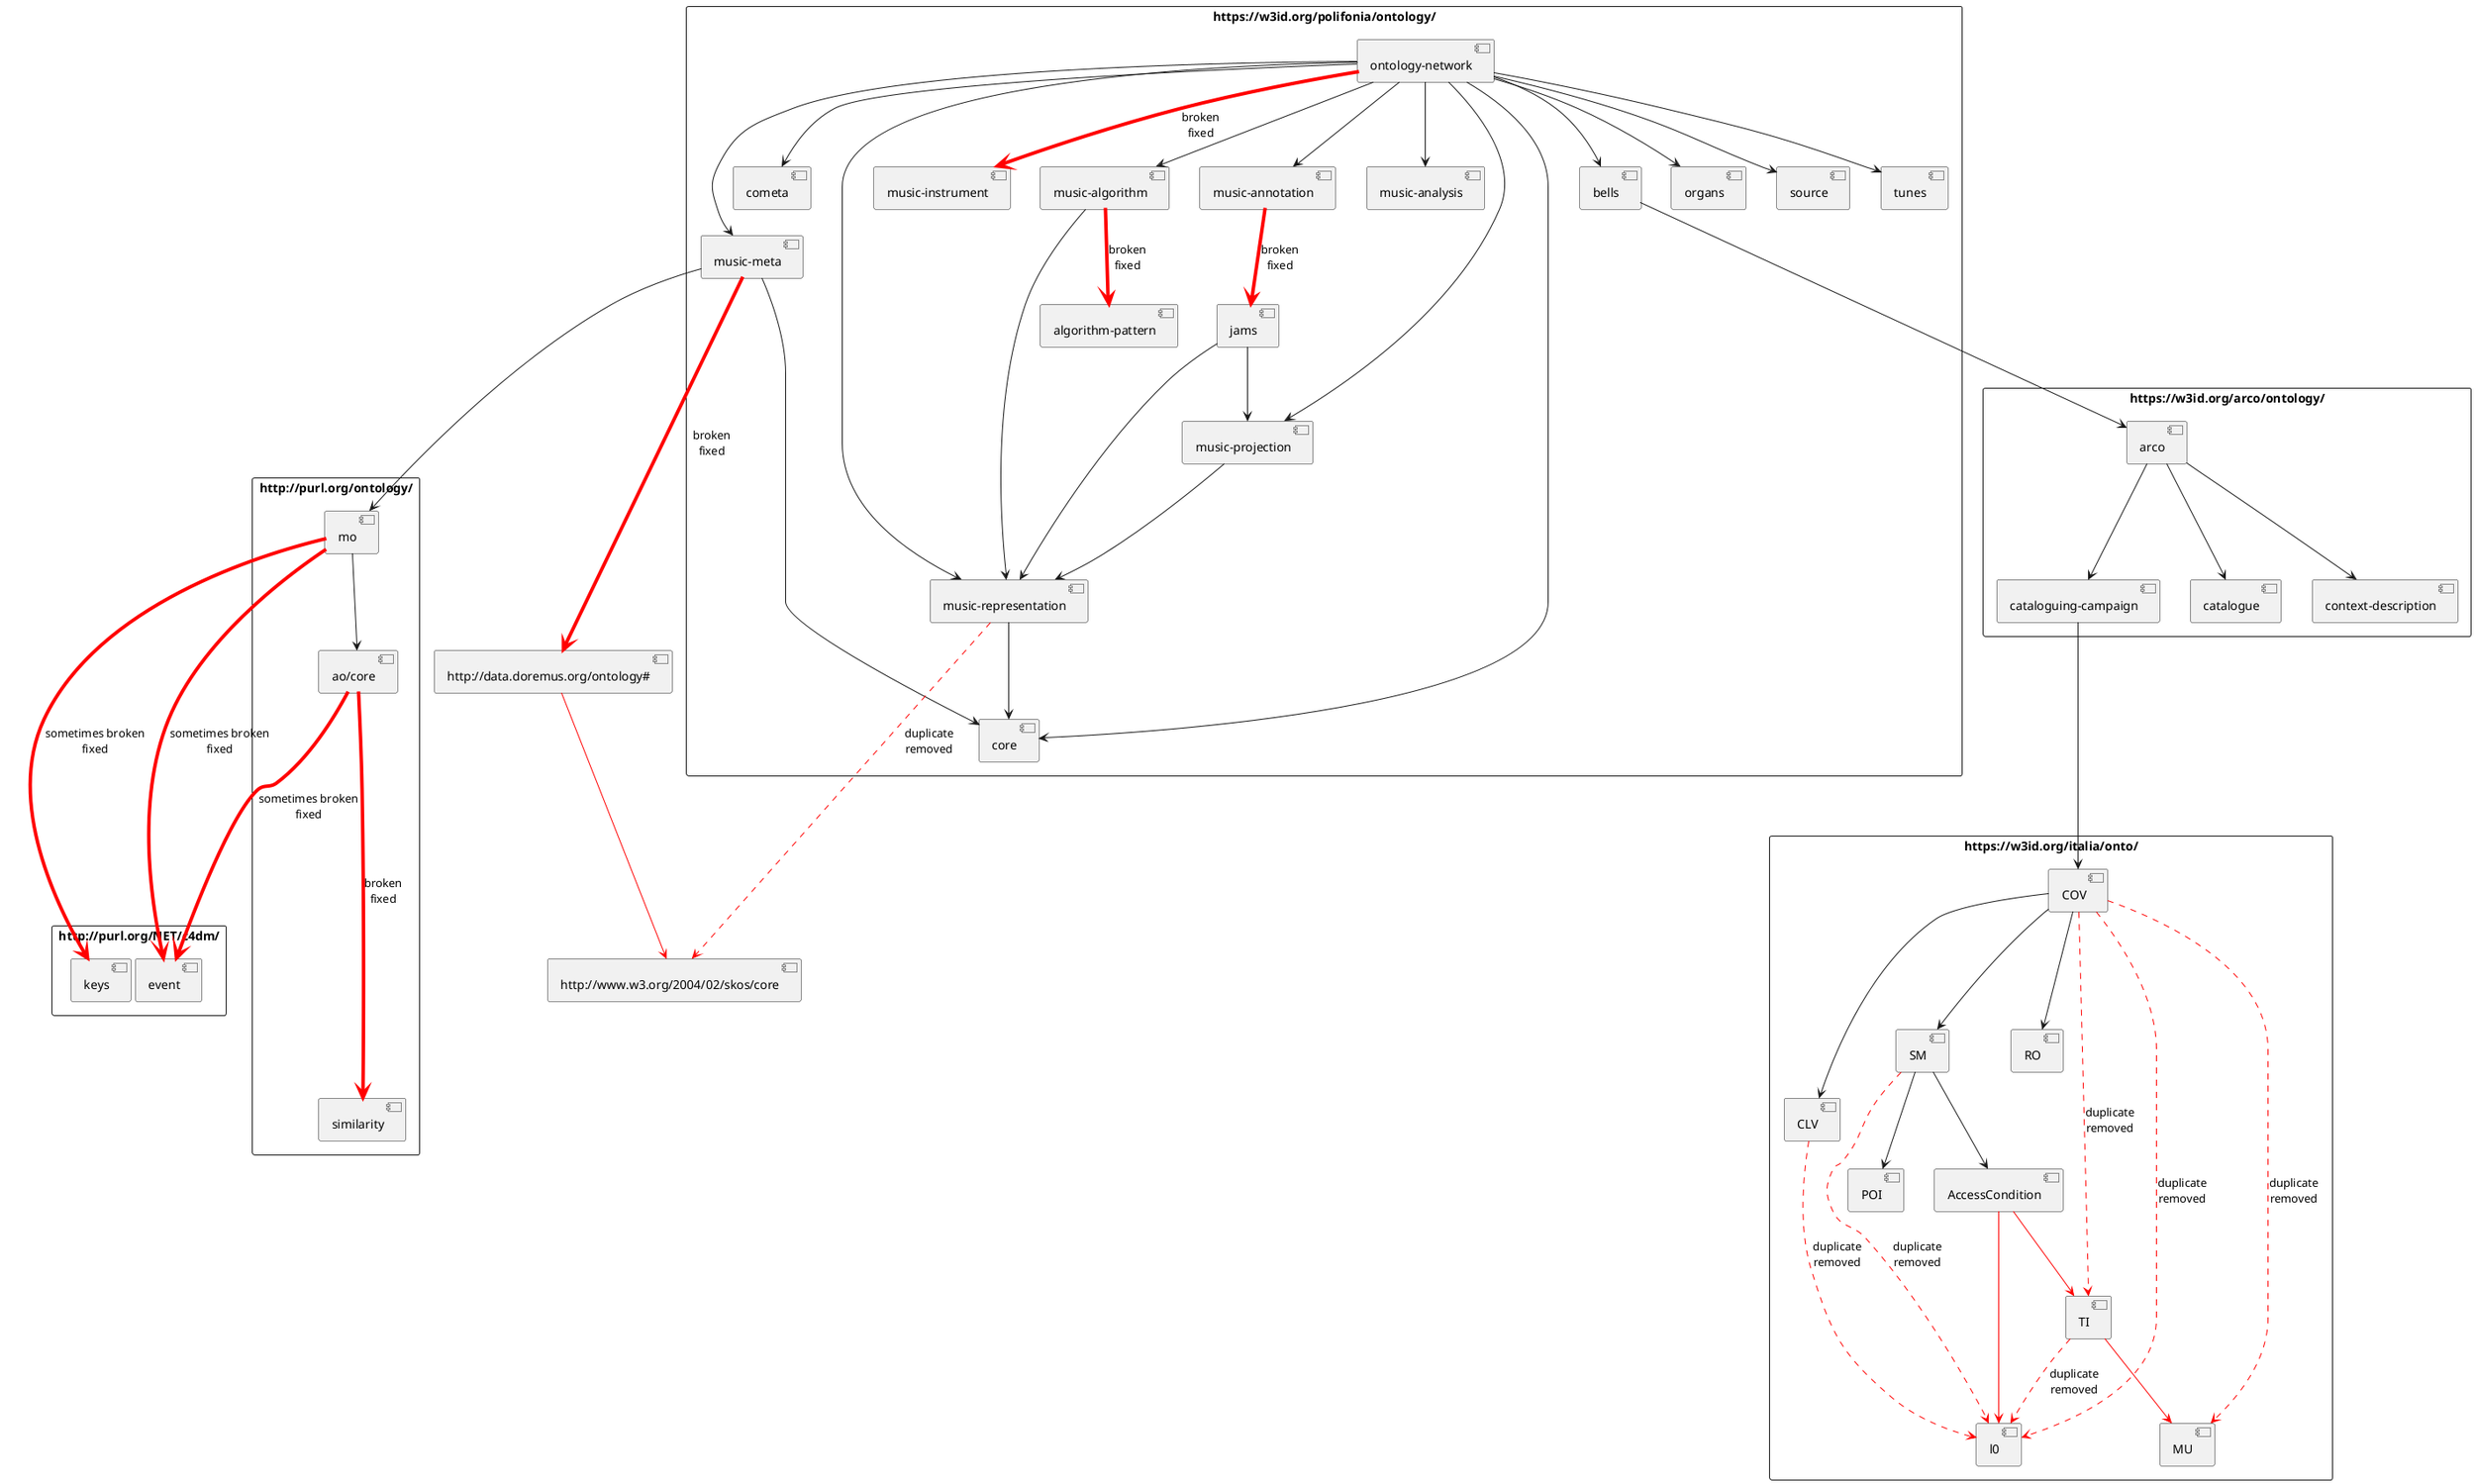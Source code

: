 @startuml polifonia-ontology-imports

rectangle "https://w3id.org/polifonia/ontology/" {
    [ontology-network] as network
    [bells]
    [cometa]
    [core]
    [music-instrument] as instrument
    [music-algorithm] as algorithm
    [music-annotation] as annotation
    [music-analysis] as analysis
    [music-meta] as meta
    [music-projection] as projection
    [music-representation] as representation
    [organs]
    [source]
    [tunes]
    [jams]
    [algorithm-pattern] as pattern

    network --> bells
    network --> cometa
    network --> core
    network -[#red,thickness=4]-> instrument: broken\nfixed
    network --> algorithm
    network --> analysis
    network --> annotation
    network --> meta
    network --> projection
    network --> representation
    network --> organs
    network --> source
    network --> tunes
    jams --> projection
    jams --> representation
    meta --> core
    representation --> core
    algorithm --> representation
    projection --> representation

    annotation -[#red,thickness=4]-> jams: broken\nfixed
    algorithm -[#red,thickness=4]-> pattern: broken\nfixed
}

rectangle "http://purl.org/ontology/" {
    [mo]
    [ao/core] as ao_core
    [similarity] as musim

    mo --> ao_core
}

rectangle "https://w3id.org/arco/ontology/" {
    [arco]
    [cataloguing-campaign] as campaign
    [catalogue]
    [context-description] as description

    arco --> catalogue
    arco --> campaign
    arco --> description
}

rectangle "https://w3id.org/italia/onto/" {
    [AccessCondition]
    [CLV]
    [COV]
    [MU]
    [RO]
    [SM]
    [TI]
    [l0]
    [POI]

    AccessCondition -[#red]-> l0
    AccessCondition -[#red]-> TI
    TI -[#red,dashed]-> l0 : duplicate\nremoved
    TI -[#red]-> MU
    COV --> CLV
    COV -[#red,dashed]-> MU: duplicate\nremoved
    COV --> RO
    COV --> SM
    COV -[#red,dashed]-> TI: duplicate\nremoved
    COV -[#red,dashed]-> l0: duplicate\nremoved
    CLV -[#red,dashed]-> l0: duplicate\nremoved
    SM --> AccessCondition
    SM --> POI
    SM -[#red,dashed]-> l0: duplicate\nremoved
}

rectangle "http://purl.org/NET/c4dm/" {
    [event]
    [keys]
}

[http://data.doremus.org/ontology#] as doremus

[http://www.w3.org/2004/02/skos/core] as skos

meta -[#red,thickness=4]---> doremus: broken\nfixed
ao_core -[#red,thickness=4]---> musim: broken\nfixed

meta ---> mo
bells ---> arco
campaign ---> COV

ao_core -[#red,thickness=4]--> event: sometimes broken\nfixed
mo -[#red,thickness=4]--> event: sometimes broken\nfixed
mo -[#red,thickness=4]--> keys: sometimes broken\nfixed

doremus -[#red]--> skos
representation -[#red,dashed]--> skos: duplicate\nremoved

@enduml